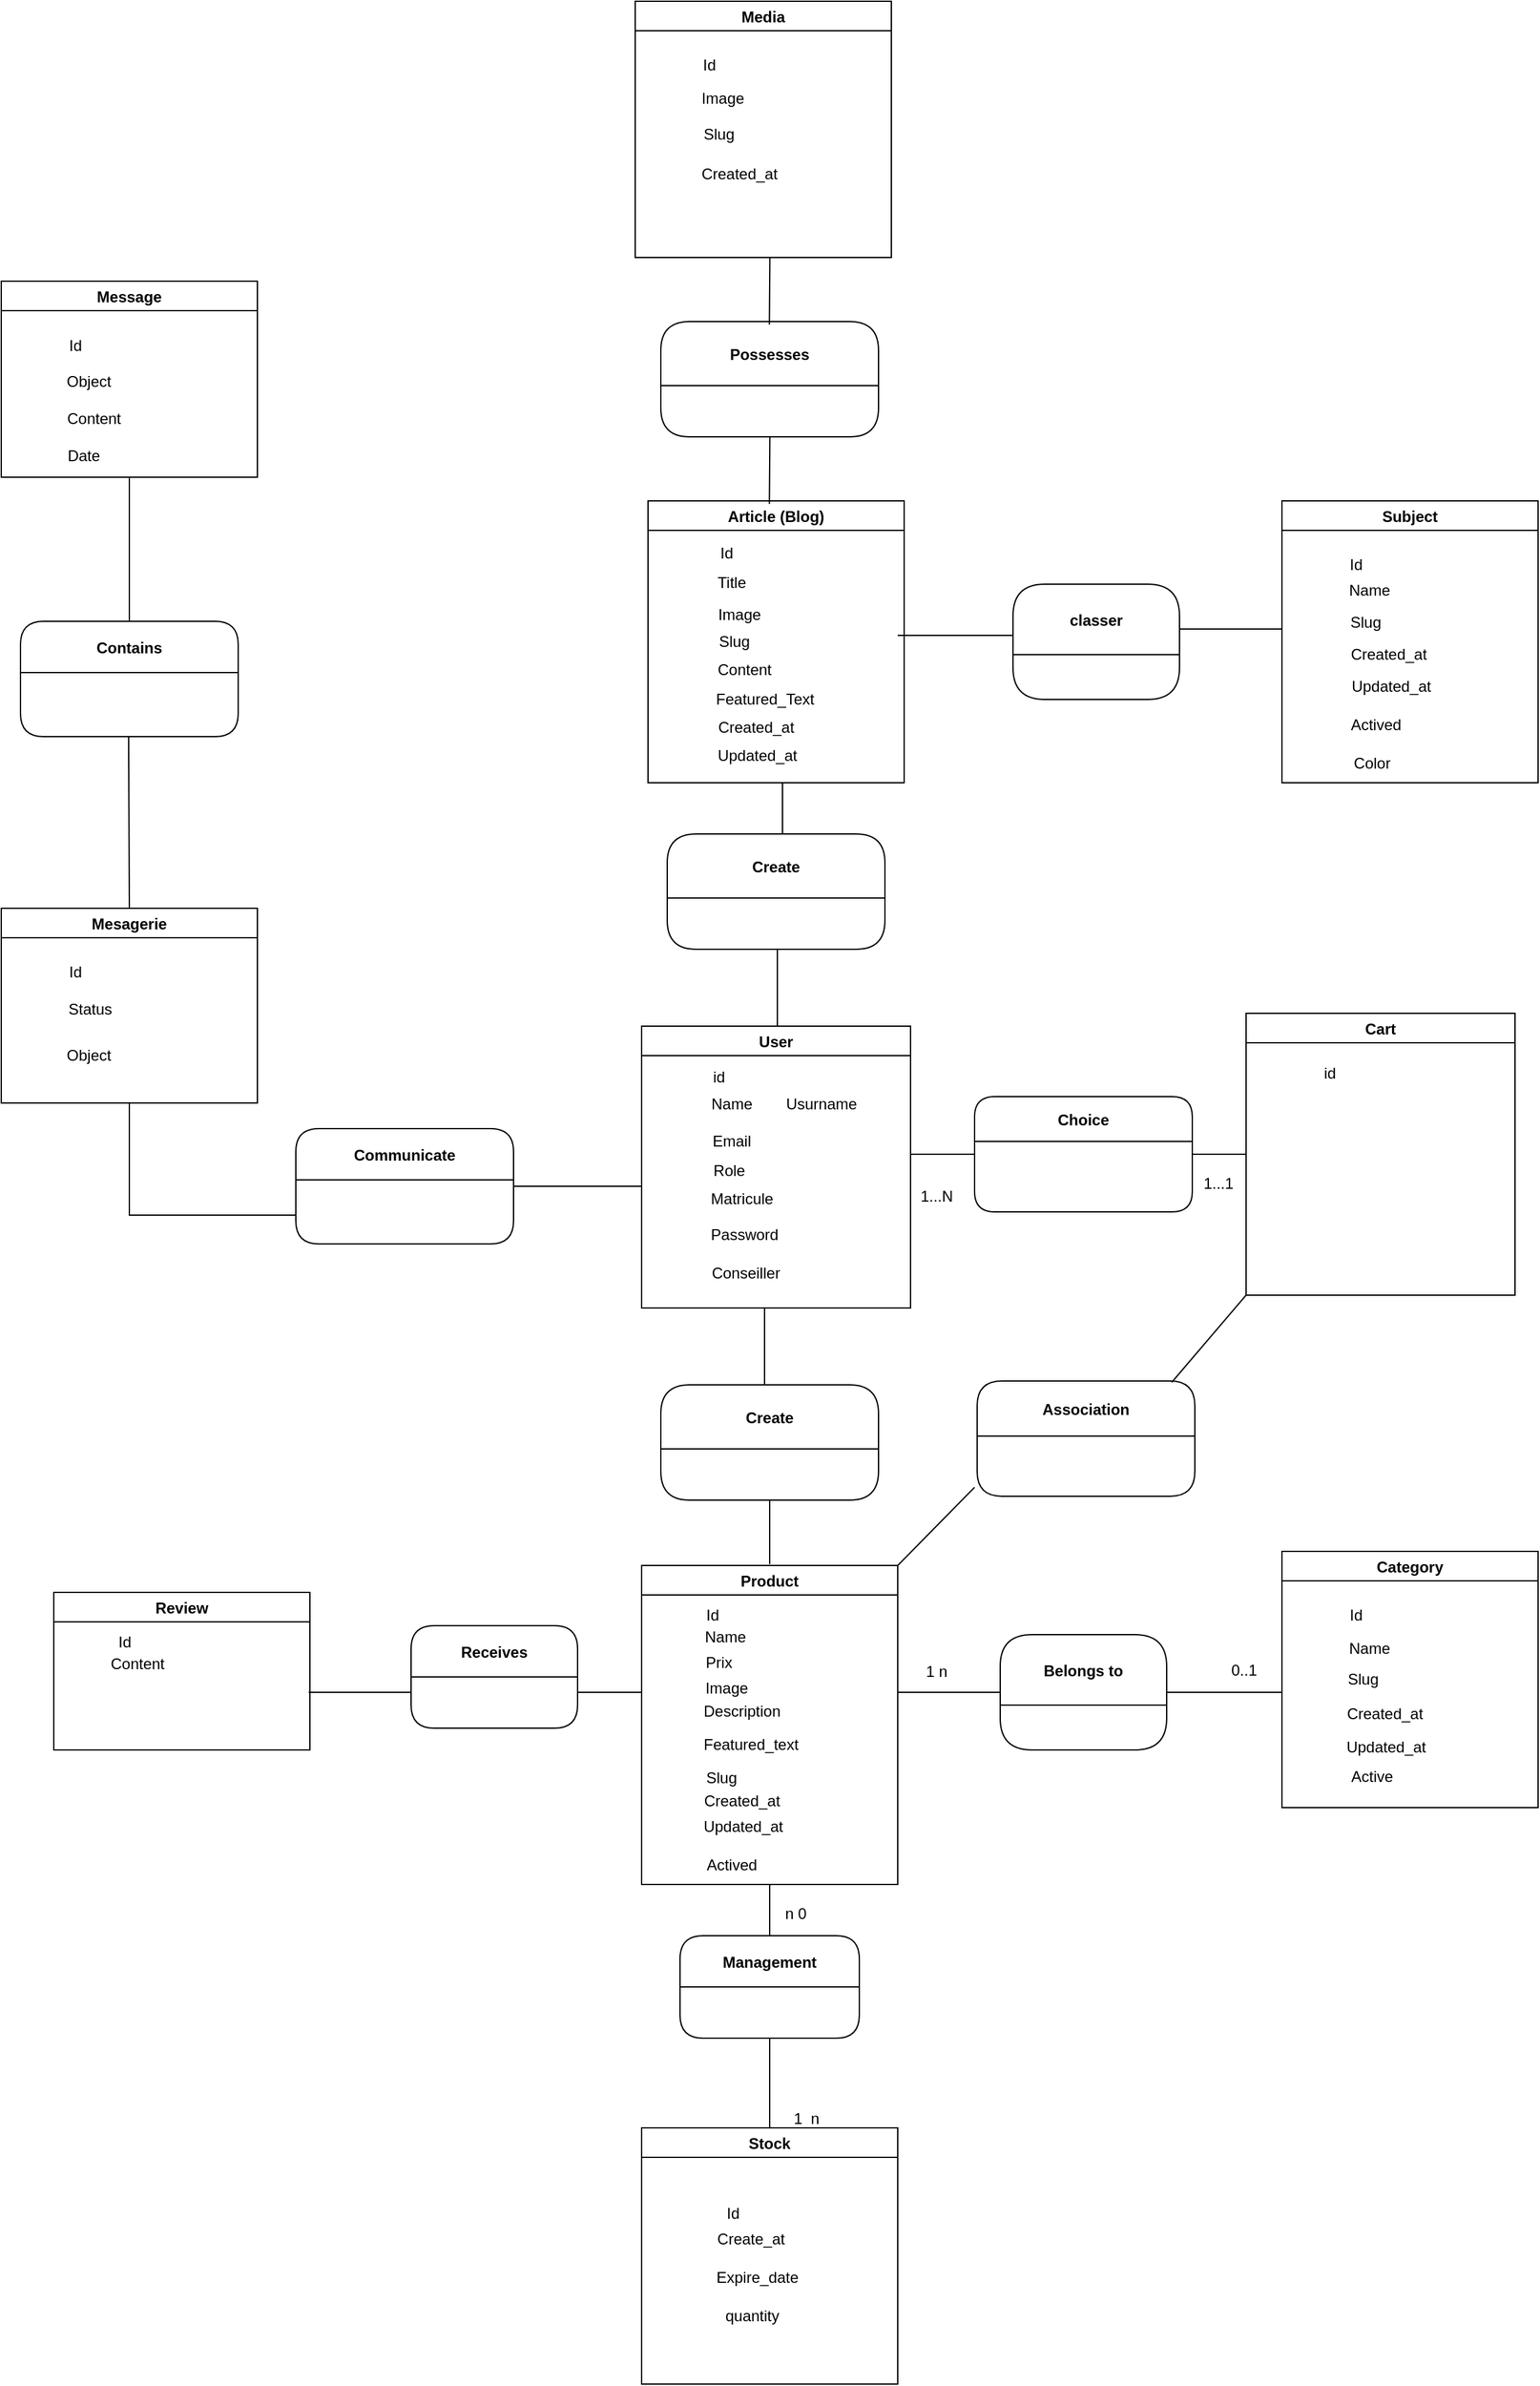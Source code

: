 <mxfile version="22.1.18" type="github">
  <diagram id="-cj11i8ElzjxEUUUS1FS" name="Page-1">
    <mxGraphModel dx="2017" dy="1858" grid="1" gridSize="10" guides="1" tooltips="1" connect="1" arrows="1" fold="1" page="1" pageScale="1" pageWidth="850" pageHeight="1100" math="0" shadow="0">
      <root>
        <mxCell id="0" />
        <mxCell id="1" parent="0" />
        <mxCell id="e08KyJqX-MXGUBv71Hv4-2" value="Product" style="swimlane;" parent="1" vertex="1">
          <mxGeometry x="100" y="161" width="200" height="249" as="geometry" />
        </mxCell>
        <mxCell id="e08KyJqX-MXGUBv71Hv4-11" value="Id" style="text;html=1;align=center;verticalAlign=middle;resizable=0;points=[];autosize=1;strokeColor=none;fillColor=none;" parent="e08KyJqX-MXGUBv71Hv4-2" vertex="1">
          <mxGeometry x="40" y="29" width="30" height="20" as="geometry" />
        </mxCell>
        <mxCell id="e08KyJqX-MXGUBv71Hv4-12" value="Name" style="text;html=1;align=center;verticalAlign=middle;resizable=0;points=[];autosize=1;strokeColor=none;fillColor=none;" parent="e08KyJqX-MXGUBv71Hv4-2" vertex="1">
          <mxGeometry x="40" y="46" width="50" height="20" as="geometry" />
        </mxCell>
        <mxCell id="e08KyJqX-MXGUBv71Hv4-13" value="Slug" style="text;html=1;align=center;verticalAlign=middle;resizable=0;points=[];autosize=1;strokeColor=none;fillColor=none;" parent="e08KyJqX-MXGUBv71Hv4-2" vertex="1">
          <mxGeometry x="42" y="156" width="40" height="20" as="geometry" />
        </mxCell>
        <mxCell id="e08KyJqX-MXGUBv71Hv4-15" value="Description" style="text;html=1;align=center;verticalAlign=middle;resizable=0;points=[];autosize=1;strokeColor=none;fillColor=none;" parent="e08KyJqX-MXGUBv71Hv4-2" vertex="1">
          <mxGeometry x="38" y="99" width="80" height="30" as="geometry" />
        </mxCell>
        <mxCell id="cWcVKITDj5nMCINKGUTs-30" value="Actived" style="text;html=1;align=center;verticalAlign=middle;resizable=0;points=[];autosize=1;strokeColor=none;fillColor=none;" vertex="1" parent="e08KyJqX-MXGUBv71Hv4-2">
          <mxGeometry x="40" y="219" width="60" height="30" as="geometry" />
        </mxCell>
        <mxCell id="e08KyJqX-MXGUBv71Hv4-3" value="Category" style="swimlane;" parent="1" vertex="1">
          <mxGeometry x="600" y="150" width="200" height="200" as="geometry">
            <mxRectangle x="600" y="160" width="80" height="23" as="alternateBounds" />
          </mxGeometry>
        </mxCell>
        <mxCell id="e08KyJqX-MXGUBv71Hv4-8" value="Id" style="text;html=1;align=left;verticalAlign=middle;resizable=0;points=[];autosize=1;strokeColor=none;fillColor=none;" parent="e08KyJqX-MXGUBv71Hv4-3" vertex="1">
          <mxGeometry x="51" y="40" width="30" height="20" as="geometry" />
        </mxCell>
        <mxCell id="e08KyJqX-MXGUBv71Hv4-10" value="Name" style="text;html=1;align=center;verticalAlign=middle;resizable=0;points=[];autosize=1;strokeColor=none;fillColor=none;" parent="e08KyJqX-MXGUBv71Hv4-3" vertex="1">
          <mxGeometry x="43" y="66" width="50" height="20" as="geometry" />
        </mxCell>
        <mxCell id="e08KyJqX-MXGUBv71Hv4-4" value="Belongs to" style="swimlane;gradientColor=none;rounded=1;startSize=55;" parent="1" vertex="1">
          <mxGeometry x="380" y="215" width="130" height="90" as="geometry" />
        </mxCell>
        <mxCell id="e08KyJqX-MXGUBv71Hv4-5" value="" style="endArrow=none;html=1;rounded=0;exitX=1;exitY=0.5;exitDx=0;exitDy=0;" parent="1" source="e08KyJqX-MXGUBv71Hv4-4" edge="1">
          <mxGeometry width="50" height="50" relative="1" as="geometry">
            <mxPoint x="540" y="285" as="sourcePoint" />
            <mxPoint x="600" y="260" as="targetPoint" />
          </mxGeometry>
        </mxCell>
        <mxCell id="e08KyJqX-MXGUBv71Hv4-14" value="" style="endArrow=none;html=1;rounded=0;entryX=0;entryY=0.5;entryDx=0;entryDy=0;" parent="1" target="e08KyJqX-MXGUBv71Hv4-4" edge="1">
          <mxGeometry width="50" height="50" relative="1" as="geometry">
            <mxPoint x="300" y="260" as="sourcePoint" />
            <mxPoint x="380" y="250" as="targetPoint" />
          </mxGeometry>
        </mxCell>
        <mxCell id="e08KyJqX-MXGUBv71Hv4-19" value="Created_at" style="text;html=1;align=center;verticalAlign=middle;resizable=0;points=[];autosize=1;strokeColor=none;fillColor=none;" parent="1" vertex="1">
          <mxGeometry x="645" y="267" width="70" height="20" as="geometry" />
        </mxCell>
        <mxCell id="e08KyJqX-MXGUBv71Hv4-20" value="Created_at" style="text;html=1;align=center;verticalAlign=middle;resizable=0;points=[];autosize=1;strokeColor=none;fillColor=none;" parent="1" vertex="1">
          <mxGeometry x="143" y="335" width="70" height="20" as="geometry" />
        </mxCell>
        <mxCell id="e08KyJqX-MXGUBv71Hv4-21" value="Slug" style="text;html=1;align=center;verticalAlign=middle;resizable=0;points=[];autosize=1;strokeColor=none;fillColor=none;" parent="1" vertex="1">
          <mxGeometry x="643" y="240" width="40" height="20" as="geometry" />
        </mxCell>
        <mxCell id="e08KyJqX-MXGUBv71Hv4-22" value="Stock" style="swimlane;rounded=0;gradientColor=none;" parent="1" vertex="1">
          <mxGeometry x="100" y="600" width="200" height="200" as="geometry" />
        </mxCell>
        <mxCell id="e08KyJqX-MXGUBv71Hv4-33" value="quantity" style="text;html=1;align=center;verticalAlign=middle;resizable=0;points=[];autosize=1;strokeColor=none;fillColor=none;" parent="e08KyJqX-MXGUBv71Hv4-22" vertex="1">
          <mxGeometry x="56" y="137" width="60" height="20" as="geometry" />
        </mxCell>
        <mxCell id="e08KyJqX-MXGUBv71Hv4-34" value="Expire_date" style="text;html=1;align=center;verticalAlign=middle;resizable=0;points=[];autosize=1;strokeColor=none;fillColor=none;" parent="e08KyJqX-MXGUBv71Hv4-22" vertex="1">
          <mxGeometry x="50" y="107" width="80" height="20" as="geometry" />
        </mxCell>
        <mxCell id="e08KyJqX-MXGUBv71Hv4-31" value="Create_at" style="text;html=1;align=center;verticalAlign=middle;resizable=0;points=[];autosize=1;strokeColor=none;fillColor=none;" parent="e08KyJqX-MXGUBv71Hv4-22" vertex="1">
          <mxGeometry x="50" y="77" width="70" height="20" as="geometry" />
        </mxCell>
        <mxCell id="e08KyJqX-MXGUBv71Hv4-30" value="Id" style="text;html=1;align=center;verticalAlign=middle;resizable=0;points=[];autosize=1;strokeColor=none;fillColor=none;" parent="e08KyJqX-MXGUBv71Hv4-22" vertex="1">
          <mxGeometry x="56" y="57" width="30" height="20" as="geometry" />
        </mxCell>
        <mxCell id="e08KyJqX-MXGUBv71Hv4-23" value="" style="endArrow=none;html=1;rounded=0;entryX=0.5;entryY=1;entryDx=0;entryDy=0;" parent="1" target="e08KyJqX-MXGUBv71Hv4-2" edge="1">
          <mxGeometry width="50" height="50" relative="1" as="geometry">
            <mxPoint x="200" y="450" as="sourcePoint" />
            <mxPoint x="190" y="360" as="targetPoint" />
          </mxGeometry>
        </mxCell>
        <mxCell id="e08KyJqX-MXGUBv71Hv4-24" value="User" style="swimlane;rounded=0;gradientColor=none;" parent="1" vertex="1">
          <mxGeometry x="100" y="-260" width="210" height="220" as="geometry" />
        </mxCell>
        <mxCell id="e08KyJqX-MXGUBv71Hv4-28" value="Email" style="text;html=1;align=center;verticalAlign=middle;resizable=0;points=[];autosize=1;strokeColor=none;fillColor=none;" parent="e08KyJqX-MXGUBv71Hv4-24" vertex="1">
          <mxGeometry x="45" y="75" width="50" height="30" as="geometry" />
        </mxCell>
        <mxCell id="e08KyJqX-MXGUBv71Hv4-29" value="Role" style="text;html=1;align=center;verticalAlign=middle;resizable=0;points=[];autosize=1;strokeColor=none;fillColor=none;" parent="e08KyJqX-MXGUBv71Hv4-24" vertex="1">
          <mxGeometry x="48" y="103" width="40" height="20" as="geometry" />
        </mxCell>
        <mxCell id="e08KyJqX-MXGUBv71Hv4-27" value="Name" style="text;html=1;align=center;verticalAlign=middle;resizable=0;points=[];autosize=1;strokeColor=none;fillColor=none;" parent="e08KyJqX-MXGUBv71Hv4-24" vertex="1">
          <mxGeometry x="40" y="46" width="60" height="30" as="geometry" />
        </mxCell>
        <mxCell id="e08KyJqX-MXGUBv71Hv4-26" value="id" style="text;html=1;align=center;verticalAlign=middle;resizable=0;points=[];autosize=1;strokeColor=none;fillColor=none;" parent="e08KyJqX-MXGUBv71Hv4-24" vertex="1">
          <mxGeometry x="50" y="30" width="20" height="20" as="geometry" />
        </mxCell>
        <mxCell id="cWcVKITDj5nMCINKGUTs-21" value="Matricule" style="text;html=1;align=center;verticalAlign=middle;resizable=0;points=[];autosize=1;strokeColor=none;fillColor=none;" vertex="1" parent="e08KyJqX-MXGUBv71Hv4-24">
          <mxGeometry x="43" y="120" width="70" height="30" as="geometry" />
        </mxCell>
        <mxCell id="cWcVKITDj5nMCINKGUTs-22" value="Usurname" style="text;html=1;align=center;verticalAlign=middle;resizable=0;points=[];autosize=1;strokeColor=none;fillColor=none;" vertex="1" parent="e08KyJqX-MXGUBv71Hv4-24">
          <mxGeometry x="100" y="46" width="80" height="30" as="geometry" />
        </mxCell>
        <mxCell id="e08KyJqX-MXGUBv71Hv4-25" value="" style="endArrow=none;html=1;rounded=0;" parent="1" edge="1">
          <mxGeometry width="50" height="50" relative="1" as="geometry">
            <mxPoint x="200" y="160" as="sourcePoint" />
            <mxPoint x="200" y="110" as="targetPoint" />
          </mxGeometry>
        </mxCell>
        <mxCell id="e08KyJqX-MXGUBv71Hv4-32" value="Updated_at" style="text;html=1;align=center;verticalAlign=middle;resizable=0;points=[];autosize=1;strokeColor=none;fillColor=none;" parent="1" vertex="1">
          <mxGeometry x="134" y="350" width="90" height="30" as="geometry" />
        </mxCell>
        <mxCell id="e08KyJqX-MXGUBv71Hv4-35" value="Create" style="swimlane;gradientColor=none;rounded=1;startSize=50;" parent="1" vertex="1">
          <mxGeometry x="115" y="20" width="170" height="90" as="geometry" />
        </mxCell>
        <mxCell id="e08KyJqX-MXGUBv71Hv4-36" value="" style="endArrow=none;html=1;rounded=0;" parent="1" edge="1">
          <mxGeometry width="50" height="50" relative="1" as="geometry">
            <mxPoint x="196" y="20" as="sourcePoint" />
            <mxPoint x="196" y="-40" as="targetPoint" />
          </mxGeometry>
        </mxCell>
        <mxCell id="e08KyJqX-MXGUBv71Hv4-37" value="Cart" style="swimlane;rounded=0;gradientColor=none;" parent="1" vertex="1">
          <mxGeometry x="572" y="-270" width="210" height="220" as="geometry" />
        </mxCell>
        <mxCell id="e08KyJqX-MXGUBv71Hv4-41" value="id" style="text;html=1;align=center;verticalAlign=middle;resizable=0;points=[];autosize=1;strokeColor=none;fillColor=none;" parent="e08KyJqX-MXGUBv71Hv4-37" vertex="1">
          <mxGeometry x="55" y="37" width="20" height="20" as="geometry" />
        </mxCell>
        <mxCell id="e08KyJqX-MXGUBv71Hv4-42" value="Choice" style="swimlane;gradientColor=none;rounded=1;startSize=35;" parent="1" vertex="1">
          <mxGeometry x="360" y="-205" width="170" height="90" as="geometry" />
        </mxCell>
        <mxCell id="e08KyJqX-MXGUBv71Hv4-43" value="Association" style="swimlane;gradientColor=none;rounded=1;startSize=43;" parent="1" vertex="1">
          <mxGeometry x="362" y="17" width="170" height="90" as="geometry" />
        </mxCell>
        <mxCell id="e08KyJqX-MXGUBv71Hv4-44" value="" style="endArrow=none;html=1;rounded=0;entryX=0;entryY=1;entryDx=0;entryDy=0;exitX=0.894;exitY=0.011;exitDx=0;exitDy=0;exitPerimeter=0;" parent="1" source="e08KyJqX-MXGUBv71Hv4-43" target="e08KyJqX-MXGUBv71Hv4-37" edge="1">
          <mxGeometry width="50" height="50" relative="1" as="geometry">
            <mxPoint x="420" y="70" as="sourcePoint" />
            <mxPoint x="470" y="20" as="targetPoint" />
          </mxGeometry>
        </mxCell>
        <mxCell id="e08KyJqX-MXGUBv71Hv4-45" value="" style="endArrow=none;html=1;rounded=0;exitX=1;exitY=0;exitDx=0;exitDy=0;" parent="1" source="e08KyJqX-MXGUBv71Hv4-2" edge="1">
          <mxGeometry width="50" height="50" relative="1" as="geometry">
            <mxPoint x="420" y="70" as="sourcePoint" />
            <mxPoint x="360" y="100" as="targetPoint" />
          </mxGeometry>
        </mxCell>
        <mxCell id="cWcVKITDj5nMCINKGUTs-5" value="Article (Blog)" style="swimlane;" vertex="1" parent="1">
          <mxGeometry x="105" y="-670" width="200" height="220" as="geometry" />
        </mxCell>
        <mxCell id="cWcVKITDj5nMCINKGUTs-6" value="Id" style="text;html=1;align=center;verticalAlign=middle;resizable=0;points=[];autosize=1;strokeColor=none;fillColor=none;" vertex="1" parent="cWcVKITDj5nMCINKGUTs-5">
          <mxGeometry x="46" y="31" width="30" height="20" as="geometry" />
        </mxCell>
        <mxCell id="cWcVKITDj5nMCINKGUTs-7" value="Title" style="text;html=1;align=center;verticalAlign=middle;resizable=0;points=[];autosize=1;strokeColor=none;fillColor=none;" vertex="1" parent="cWcVKITDj5nMCINKGUTs-5">
          <mxGeometry x="40" y="49" width="50" height="30" as="geometry" />
        </mxCell>
        <mxCell id="cWcVKITDj5nMCINKGUTs-8" value="Slug" style="text;html=1;align=center;verticalAlign=middle;resizable=0;points=[];autosize=1;strokeColor=none;fillColor=none;" vertex="1" parent="cWcVKITDj5nMCINKGUTs-5">
          <mxGeometry x="47" y="100" width="40" height="20" as="geometry" />
        </mxCell>
        <mxCell id="cWcVKITDj5nMCINKGUTs-9" value="Content" style="text;html=1;align=center;verticalAlign=middle;resizable=0;points=[];autosize=1;strokeColor=none;fillColor=none;" vertex="1" parent="cWcVKITDj5nMCINKGUTs-5">
          <mxGeometry x="40" y="117" width="70" height="30" as="geometry" />
        </mxCell>
        <mxCell id="cWcVKITDj5nMCINKGUTs-18" value="Featured_Text" style="text;html=1;align=center;verticalAlign=middle;resizable=0;points=[];autosize=1;strokeColor=none;fillColor=none;" vertex="1" parent="cWcVKITDj5nMCINKGUTs-5">
          <mxGeometry x="41" y="140" width="100" height="30" as="geometry" />
        </mxCell>
        <mxCell id="cWcVKITDj5nMCINKGUTs-48" value="" style="endArrow=none;html=1;rounded=0;" edge="1" parent="cWcVKITDj5nMCINKGUTs-5">
          <mxGeometry width="50" height="50" relative="1" as="geometry">
            <mxPoint x="105" y="260" as="sourcePoint" />
            <mxPoint x="105" y="220" as="targetPoint" />
          </mxGeometry>
        </mxCell>
        <mxCell id="cWcVKITDj5nMCINKGUTs-10" value="Subject" style="swimlane;" vertex="1" parent="1">
          <mxGeometry x="600" y="-670" width="200" height="220" as="geometry">
            <mxRectangle x="600" y="160" width="80" height="23" as="alternateBounds" />
          </mxGeometry>
        </mxCell>
        <mxCell id="cWcVKITDj5nMCINKGUTs-11" value="Id" style="text;html=1;align=left;verticalAlign=middle;resizable=0;points=[];autosize=1;strokeColor=none;fillColor=none;" vertex="1" parent="cWcVKITDj5nMCINKGUTs-10">
          <mxGeometry x="51" y="40" width="30" height="20" as="geometry" />
        </mxCell>
        <mxCell id="cWcVKITDj5nMCINKGUTs-12" value="Name" style="text;html=1;align=center;verticalAlign=middle;resizable=0;points=[];autosize=1;strokeColor=none;fillColor=none;" vertex="1" parent="cWcVKITDj5nMCINKGUTs-10">
          <mxGeometry x="43" y="60" width="50" height="20" as="geometry" />
        </mxCell>
        <mxCell id="cWcVKITDj5nMCINKGUTs-13" value="Slug" style="text;html=1;align=center;verticalAlign=middle;resizable=0;points=[];autosize=1;strokeColor=none;fillColor=none;" vertex="1" parent="cWcVKITDj5nMCINKGUTs-10">
          <mxGeometry x="40" y="80" width="50" height="30" as="geometry" />
        </mxCell>
        <mxCell id="cWcVKITDj5nMCINKGUTs-14" value="Created_at" style="text;html=1;align=center;verticalAlign=middle;resizable=0;points=[];autosize=1;strokeColor=none;fillColor=none;" vertex="1" parent="cWcVKITDj5nMCINKGUTs-10">
          <mxGeometry x="43" y="105" width="80" height="30" as="geometry" />
        </mxCell>
        <mxCell id="cWcVKITDj5nMCINKGUTs-36" value="Updated_at" style="text;html=1;align=center;verticalAlign=middle;resizable=0;points=[];autosize=1;strokeColor=none;fillColor=none;" vertex="1" parent="cWcVKITDj5nMCINKGUTs-10">
          <mxGeometry x="40" y="130" width="90" height="30" as="geometry" />
        </mxCell>
        <mxCell id="cWcVKITDj5nMCINKGUTs-38" value="Actived" style="text;html=1;align=center;verticalAlign=middle;resizable=0;points=[];autosize=1;strokeColor=none;fillColor=none;" vertex="1" parent="cWcVKITDj5nMCINKGUTs-10">
          <mxGeometry x="43" y="160" width="60" height="30" as="geometry" />
        </mxCell>
        <mxCell id="cWcVKITDj5nMCINKGUTs-39" value="Color" style="text;html=1;align=center;verticalAlign=middle;resizable=0;points=[];autosize=1;strokeColor=none;fillColor=none;" vertex="1" parent="cWcVKITDj5nMCINKGUTs-10">
          <mxGeometry x="45" y="190" width="50" height="30" as="geometry" />
        </mxCell>
        <mxCell id="cWcVKITDj5nMCINKGUTs-15" value="Created_at" style="text;html=1;align=center;verticalAlign=middle;resizable=0;points=[];autosize=1;strokeColor=none;fillColor=none;" vertex="1" parent="1">
          <mxGeometry x="149" y="-508" width="80" height="30" as="geometry" />
        </mxCell>
        <mxCell id="cWcVKITDj5nMCINKGUTs-16" value="Updated_at" style="text;html=1;align=center;verticalAlign=middle;resizable=0;points=[];autosize=1;strokeColor=none;fillColor=none;" vertex="1" parent="1">
          <mxGeometry x="145" y="-486" width="90" height="30" as="geometry" />
        </mxCell>
        <mxCell id="cWcVKITDj5nMCINKGUTs-17" value="Image" style="text;html=1;align=center;verticalAlign=middle;resizable=0;points=[];autosize=1;strokeColor=none;fillColor=none;" vertex="1" parent="1">
          <mxGeometry x="146" y="-596" width="60" height="30" as="geometry" />
        </mxCell>
        <mxCell id="cWcVKITDj5nMCINKGUTs-19" value="Updated_at" style="text;html=1;align=center;verticalAlign=middle;resizable=0;points=[];autosize=1;strokeColor=none;fillColor=none;" vertex="1" parent="1">
          <mxGeometry x="636" y="288" width="90" height="30" as="geometry" />
        </mxCell>
        <mxCell id="cWcVKITDj5nMCINKGUTs-20" value="Active" style="text;html=1;align=center;verticalAlign=middle;resizable=0;points=[];autosize=1;strokeColor=none;fillColor=none;" vertex="1" parent="1">
          <mxGeometry x="640" y="311" width="60" height="30" as="geometry" />
        </mxCell>
        <mxCell id="cWcVKITDj5nMCINKGUTs-25" value="Password" style="text;html=1;align=center;verticalAlign=middle;resizable=0;points=[];autosize=1;strokeColor=none;fillColor=none;" vertex="1" parent="1">
          <mxGeometry x="140" y="-112" width="80" height="30" as="geometry" />
        </mxCell>
        <mxCell id="cWcVKITDj5nMCINKGUTs-26" value="Conseiller" style="text;html=1;align=center;verticalAlign=middle;resizable=0;points=[];autosize=1;strokeColor=none;fillColor=none;" vertex="1" parent="1">
          <mxGeometry x="141" y="-82" width="80" height="30" as="geometry" />
        </mxCell>
        <mxCell id="cWcVKITDj5nMCINKGUTs-27" value="Prix" style="text;html=1;align=center;verticalAlign=middle;resizable=0;points=[];autosize=1;strokeColor=none;fillColor=none;" vertex="1" parent="1">
          <mxGeometry x="140" y="222" width="40" height="30" as="geometry" />
        </mxCell>
        <mxCell id="cWcVKITDj5nMCINKGUTs-28" value="Image" style="text;html=1;align=center;verticalAlign=middle;resizable=0;points=[];autosize=1;strokeColor=none;fillColor=none;" vertex="1" parent="1">
          <mxGeometry x="136" y="242" width="60" height="30" as="geometry" />
        </mxCell>
        <mxCell id="cWcVKITDj5nMCINKGUTs-29" value="Featured_text" style="text;html=1;align=center;verticalAlign=middle;resizable=0;points=[];autosize=1;strokeColor=none;fillColor=none;" vertex="1" parent="1">
          <mxGeometry x="135" y="286" width="100" height="30" as="geometry" />
        </mxCell>
        <mxCell id="cWcVKITDj5nMCINKGUTs-31" value="Media" style="swimlane;" vertex="1" parent="1">
          <mxGeometry x="95" y="-1060" width="200" height="200" as="geometry">
            <mxRectangle x="600" y="160" width="80" height="23" as="alternateBounds" />
          </mxGeometry>
        </mxCell>
        <mxCell id="cWcVKITDj5nMCINKGUTs-32" value="Id" style="text;html=1;align=left;verticalAlign=middle;resizable=0;points=[];autosize=1;strokeColor=none;fillColor=none;" vertex="1" parent="cWcVKITDj5nMCINKGUTs-31">
          <mxGeometry x="51" y="40" width="30" height="20" as="geometry" />
        </mxCell>
        <mxCell id="cWcVKITDj5nMCINKGUTs-33" value="Image" style="text;html=1;align=center;verticalAlign=middle;resizable=0;points=[];autosize=1;strokeColor=none;fillColor=none;" vertex="1" parent="cWcVKITDj5nMCINKGUTs-31">
          <mxGeometry x="38" y="61" width="60" height="30" as="geometry" />
        </mxCell>
        <mxCell id="cWcVKITDj5nMCINKGUTs-34" value="Slug" style="text;html=1;align=center;verticalAlign=middle;resizable=0;points=[];autosize=1;strokeColor=none;fillColor=none;" vertex="1" parent="cWcVKITDj5nMCINKGUTs-31">
          <mxGeometry x="40" y="89" width="50" height="30" as="geometry" />
        </mxCell>
        <mxCell id="cWcVKITDj5nMCINKGUTs-35" value="Created_at" style="text;html=1;align=center;verticalAlign=middle;resizable=0;points=[];autosize=1;strokeColor=none;fillColor=none;" vertex="1" parent="cWcVKITDj5nMCINKGUTs-31">
          <mxGeometry x="41" y="120" width="80" height="30" as="geometry" />
        </mxCell>
        <mxCell id="cWcVKITDj5nMCINKGUTs-37" value="" style="endArrow=none;html=1;rounded=0;exitX=0.373;exitY=0.011;exitDx=0;exitDy=0;exitPerimeter=0;" edge="1" parent="1">
          <mxGeometry width="50" height="50" relative="1" as="geometry">
            <mxPoint x="199.76" y="-667.58" as="sourcePoint" />
            <mxPoint x="200.16" y="-720" as="targetPoint" />
          </mxGeometry>
        </mxCell>
        <mxCell id="cWcVKITDj5nMCINKGUTs-43" value="Create" style="swimlane;gradientColor=none;rounded=1;startSize=50;" vertex="1" parent="1">
          <mxGeometry x="120" y="-410" width="170" height="90" as="geometry" />
        </mxCell>
        <mxCell id="cWcVKITDj5nMCINKGUTs-44" value="" style="endArrow=none;html=1;rounded=0;" edge="1" parent="1">
          <mxGeometry width="50" height="50" relative="1" as="geometry">
            <mxPoint x="206" y="-260" as="sourcePoint" />
            <mxPoint x="206" y="-320" as="targetPoint" />
          </mxGeometry>
        </mxCell>
        <mxCell id="cWcVKITDj5nMCINKGUTs-49" value="Message" style="swimlane;" vertex="1" parent="1">
          <mxGeometry x="-400" y="-841.5" width="200" height="153" as="geometry">
            <mxRectangle x="600" y="160" width="80" height="23" as="alternateBounds" />
          </mxGeometry>
        </mxCell>
        <mxCell id="cWcVKITDj5nMCINKGUTs-50" value="Id" style="text;html=1;align=left;verticalAlign=middle;resizable=0;points=[];autosize=1;strokeColor=none;fillColor=none;" vertex="1" parent="cWcVKITDj5nMCINKGUTs-49">
          <mxGeometry x="51" y="40" width="30" height="20" as="geometry" />
        </mxCell>
        <mxCell id="cWcVKITDj5nMCINKGUTs-51" value="Content" style="text;html=1;align=center;verticalAlign=middle;resizable=0;points=[];autosize=1;strokeColor=none;fillColor=none;" vertex="1" parent="cWcVKITDj5nMCINKGUTs-49">
          <mxGeometry x="37" y="92" width="70" height="30" as="geometry" />
        </mxCell>
        <mxCell id="cWcVKITDj5nMCINKGUTs-52" value="Object" style="text;html=1;align=center;verticalAlign=middle;resizable=0;points=[];autosize=1;strokeColor=none;fillColor=none;" vertex="1" parent="cWcVKITDj5nMCINKGUTs-49">
          <mxGeometry x="38" y="63" width="60" height="30" as="geometry" />
        </mxCell>
        <mxCell id="cWcVKITDj5nMCINKGUTs-54" value="Date" style="text;html=1;align=center;verticalAlign=middle;resizable=0;points=[];autosize=1;strokeColor=none;fillColor=none;" vertex="1" parent="cWcVKITDj5nMCINKGUTs-49">
          <mxGeometry x="39" y="121" width="50" height="30" as="geometry" />
        </mxCell>
        <mxCell id="cWcVKITDj5nMCINKGUTs-55" value="Mesagerie" style="swimlane;" vertex="1" parent="1">
          <mxGeometry x="-400" y="-352" width="200" height="152" as="geometry">
            <mxRectangle x="600" y="160" width="80" height="23" as="alternateBounds" />
          </mxGeometry>
        </mxCell>
        <mxCell id="cWcVKITDj5nMCINKGUTs-56" value="Id" style="text;html=1;align=left;verticalAlign=middle;resizable=0;points=[];autosize=1;strokeColor=none;fillColor=none;" vertex="1" parent="cWcVKITDj5nMCINKGUTs-55">
          <mxGeometry x="51" y="40" width="30" height="20" as="geometry" />
        </mxCell>
        <mxCell id="cWcVKITDj5nMCINKGUTs-58" value="Object" style="text;html=1;align=center;verticalAlign=middle;resizable=0;points=[];autosize=1;strokeColor=none;fillColor=none;" vertex="1" parent="cWcVKITDj5nMCINKGUTs-55">
          <mxGeometry x="38" y="100" width="60" height="30" as="geometry" />
        </mxCell>
        <mxCell id="cWcVKITDj5nMCINKGUTs-59" value="Status" style="text;html=1;align=center;verticalAlign=middle;resizable=0;points=[];autosize=1;strokeColor=none;fillColor=none;" vertex="1" parent="cWcVKITDj5nMCINKGUTs-55">
          <mxGeometry x="39" y="64" width="60" height="30" as="geometry" />
        </mxCell>
        <mxCell id="cWcVKITDj5nMCINKGUTs-63" value="Communicate" style="swimlane;gradientColor=none;rounded=1;startSize=40;" vertex="1" parent="1">
          <mxGeometry x="-170" y="-180" width="170" height="90" as="geometry" />
        </mxCell>
        <mxCell id="cWcVKITDj5nMCINKGUTs-64" value="" style="endArrow=none;html=1;rounded=0;entryX=0.5;entryY=1;entryDx=0;entryDy=0;" edge="1" parent="1" target="cWcVKITDj5nMCINKGUTs-49">
          <mxGeometry width="50" height="50" relative="1" as="geometry">
            <mxPoint x="-300" y="-570" as="sourcePoint" />
            <mxPoint x="290" y="-300" as="targetPoint" />
          </mxGeometry>
        </mxCell>
        <mxCell id="cWcVKITDj5nMCINKGUTs-65" value="" style="endArrow=none;html=1;rounded=0;entryX=0.5;entryY=1;entryDx=0;entryDy=0;exitX=0;exitY=0.75;exitDx=0;exitDy=0;edgeStyle=orthogonalEdgeStyle;" edge="1" parent="1" source="cWcVKITDj5nMCINKGUTs-63" target="cWcVKITDj5nMCINKGUTs-55">
          <mxGeometry width="50" height="50" relative="1" as="geometry">
            <mxPoint x="-340" y="-112" as="sourcePoint" />
            <mxPoint x="-290" y="-162" as="targetPoint" />
          </mxGeometry>
        </mxCell>
        <mxCell id="cWcVKITDj5nMCINKGUTs-66" value="" style="endArrow=none;html=1;rounded=0;entryX=1;entryY=0.5;entryDx=0;entryDy=0;" edge="1" parent="1" target="cWcVKITDj5nMCINKGUTs-63">
          <mxGeometry width="50" height="50" relative="1" as="geometry">
            <mxPoint x="100" y="-135" as="sourcePoint" />
            <mxPoint x="290" y="-300" as="targetPoint" />
          </mxGeometry>
        </mxCell>
        <mxCell id="cWcVKITDj5nMCINKGUTs-67" value="" style="endArrow=none;html=1;rounded=0;entryX=0;entryY=0.5;entryDx=0;entryDy=0;" edge="1" parent="1" target="e08KyJqX-MXGUBv71Hv4-42">
          <mxGeometry width="50" height="50" relative="1" as="geometry">
            <mxPoint x="310" y="-160" as="sourcePoint" />
            <mxPoint x="290" y="-300" as="targetPoint" />
          </mxGeometry>
        </mxCell>
        <mxCell id="cWcVKITDj5nMCINKGUTs-68" value="" style="endArrow=none;html=1;rounded=0;entryX=0;entryY=0.5;entryDx=0;entryDy=0;exitX=1;exitY=0.5;exitDx=0;exitDy=0;" edge="1" parent="1" source="e08KyJqX-MXGUBv71Hv4-42" target="e08KyJqX-MXGUBv71Hv4-37">
          <mxGeometry width="50" height="50" relative="1" as="geometry">
            <mxPoint x="240" y="-250" as="sourcePoint" />
            <mxPoint x="290" y="-300" as="targetPoint" />
          </mxGeometry>
        </mxCell>
        <mxCell id="cWcVKITDj5nMCINKGUTs-69" value="Review" style="swimlane;" vertex="1" parent="1">
          <mxGeometry x="-359" y="182" width="200" height="123" as="geometry" />
        </mxCell>
        <mxCell id="cWcVKITDj5nMCINKGUTs-70" value="Id" style="text;html=1;align=center;verticalAlign=middle;resizable=0;points=[];autosize=1;strokeColor=none;fillColor=none;" vertex="1" parent="cWcVKITDj5nMCINKGUTs-69">
          <mxGeometry x="40" y="29" width="30" height="20" as="geometry" />
        </mxCell>
        <mxCell id="cWcVKITDj5nMCINKGUTs-71" value="Content" style="text;html=1;align=center;verticalAlign=middle;resizable=0;points=[];autosize=1;strokeColor=none;fillColor=none;" vertex="1" parent="cWcVKITDj5nMCINKGUTs-69">
          <mxGeometry x="30" y="41" width="70" height="30" as="geometry" />
        </mxCell>
        <mxCell id="cWcVKITDj5nMCINKGUTs-78" value="Management" style="swimlane;gradientColor=none;rounded=1;startSize=40;" vertex="1" parent="1">
          <mxGeometry x="130" y="450" width="140" height="80" as="geometry" />
        </mxCell>
        <mxCell id="cWcVKITDj5nMCINKGUTs-79" value="" style="endArrow=none;html=1;rounded=0;exitX=0.5;exitY=0;exitDx=0;exitDy=0;entryX=0.5;entryY=1;entryDx=0;entryDy=0;" edge="1" parent="1" source="e08KyJqX-MXGUBv71Hv4-22" target="cWcVKITDj5nMCINKGUTs-78">
          <mxGeometry width="50" height="50" relative="1" as="geometry">
            <mxPoint x="260" y="540" as="sourcePoint" />
            <mxPoint x="190" y="530" as="targetPoint" />
          </mxGeometry>
        </mxCell>
        <mxCell id="cWcVKITDj5nMCINKGUTs-81" value="Possesses " style="swimlane;gradientColor=none;rounded=1;startSize=50;" vertex="1" parent="1">
          <mxGeometry x="115" y="-810" width="170" height="90" as="geometry" />
        </mxCell>
        <mxCell id="cWcVKITDj5nMCINKGUTs-82" value="Receives" style="swimlane;gradientColor=none;rounded=1;startSize=40;" vertex="1" parent="1">
          <mxGeometry x="-80" y="208" width="130" height="80" as="geometry" />
        </mxCell>
        <mxCell id="cWcVKITDj5nMCINKGUTs-85" value="" style="endArrow=none;html=1;rounded=0;" edge="1" parent="1">
          <mxGeometry width="50" height="50" relative="1" as="geometry">
            <mxPoint x="50" y="260" as="sourcePoint" />
            <mxPoint x="100" y="260" as="targetPoint" />
          </mxGeometry>
        </mxCell>
        <mxCell id="cWcVKITDj5nMCINKGUTs-87" value="" style="endArrow=none;html=1;rounded=0;" edge="1" parent="1">
          <mxGeometry width="50" height="50" relative="1" as="geometry">
            <mxPoint x="-160" y="260" as="sourcePoint" />
            <mxPoint x="-80" y="260" as="targetPoint" />
          </mxGeometry>
        </mxCell>
        <mxCell id="cWcVKITDj5nMCINKGUTs-88" value="" style="endArrow=none;html=1;rounded=0;exitX=0.373;exitY=0.011;exitDx=0;exitDy=0;exitPerimeter=0;" edge="1" parent="1">
          <mxGeometry width="50" height="50" relative="1" as="geometry">
            <mxPoint x="199.76" y="-807.58" as="sourcePoint" />
            <mxPoint x="200.16" y="-860" as="targetPoint" />
          </mxGeometry>
        </mxCell>
        <mxCell id="cWcVKITDj5nMCINKGUTs-89" value="classer" style="swimlane;gradientColor=none;rounded=1;startSize=55;" vertex="1" parent="1">
          <mxGeometry x="390" y="-605" width="130" height="90" as="geometry" />
        </mxCell>
        <mxCell id="cWcVKITDj5nMCINKGUTs-90" value="" style="endArrow=none;html=1;rounded=0;" edge="1" parent="1">
          <mxGeometry width="50" height="50" relative="1" as="geometry">
            <mxPoint x="300" y="-565" as="sourcePoint" />
            <mxPoint x="390" y="-565" as="targetPoint" />
          </mxGeometry>
        </mxCell>
        <mxCell id="cWcVKITDj5nMCINKGUTs-91" value="" style="endArrow=none;html=1;rounded=0;" edge="1" parent="1">
          <mxGeometry width="50" height="50" relative="1" as="geometry">
            <mxPoint x="520" y="-570" as="sourcePoint" />
            <mxPoint x="600" y="-570" as="targetPoint" />
          </mxGeometry>
        </mxCell>
        <mxCell id="cWcVKITDj5nMCINKGUTs-92" value="Contains" style="swimlane;gradientColor=none;rounded=1;startSize=40;" vertex="1" parent="1">
          <mxGeometry x="-385" y="-576" width="170" height="90" as="geometry" />
        </mxCell>
        <mxCell id="cWcVKITDj5nMCINKGUTs-93" value="" style="endArrow=none;html=1;rounded=0;entryX=0.5;entryY=1;entryDx=0;entryDy=0;exitX=0.5;exitY=0;exitDx=0;exitDy=0;" edge="1" parent="1" source="cWcVKITDj5nMCINKGUTs-55">
          <mxGeometry width="50" height="50" relative="1" as="geometry">
            <mxPoint x="-300.56" y="-368" as="sourcePoint" />
            <mxPoint x="-300.56" y="-486" as="targetPoint" />
          </mxGeometry>
        </mxCell>
        <mxCell id="cWcVKITDj5nMCINKGUTs-96" value="1&amp;nbsp; n&amp;nbsp;" style="text;html=1;align=center;verticalAlign=middle;resizable=0;points=[];autosize=1;strokeColor=none;fillColor=none;" vertex="1" parent="1">
          <mxGeometry x="205" y="578" width="50" height="30" as="geometry" />
        </mxCell>
        <mxCell id="cWcVKITDj5nMCINKGUTs-97" value="n 0" style="text;html=1;align=center;verticalAlign=middle;resizable=0;points=[];autosize=1;strokeColor=none;fillColor=none;" vertex="1" parent="1">
          <mxGeometry x="200" y="418" width="40" height="30" as="geometry" />
        </mxCell>
        <mxCell id="cWcVKITDj5nMCINKGUTs-98" value="1 n" style="text;html=1;align=center;verticalAlign=middle;resizable=0;points=[];autosize=1;strokeColor=none;fillColor=none;" vertex="1" parent="1">
          <mxGeometry x="310" y="228.5" width="40" height="30" as="geometry" />
        </mxCell>
        <mxCell id="cWcVKITDj5nMCINKGUTs-99" value="0..1" style="text;html=1;align=center;verticalAlign=middle;resizable=0;points=[];autosize=1;strokeColor=none;fillColor=none;" vertex="1" parent="1">
          <mxGeometry x="550" y="228" width="40" height="30" as="geometry" />
        </mxCell>
        <mxCell id="cWcVKITDj5nMCINKGUTs-100" value="1...N" style="text;html=1;align=center;verticalAlign=middle;resizable=0;points=[];autosize=1;strokeColor=none;fillColor=none;" vertex="1" parent="1">
          <mxGeometry x="305" y="-142" width="50" height="30" as="geometry" />
        </mxCell>
        <mxCell id="cWcVKITDj5nMCINKGUTs-101" value="1...1" style="text;html=1;align=center;verticalAlign=middle;resizable=0;points=[];autosize=1;strokeColor=none;fillColor=none;" vertex="1" parent="1">
          <mxGeometry x="525" y="-152" width="50" height="30" as="geometry" />
        </mxCell>
      </root>
    </mxGraphModel>
  </diagram>
</mxfile>
